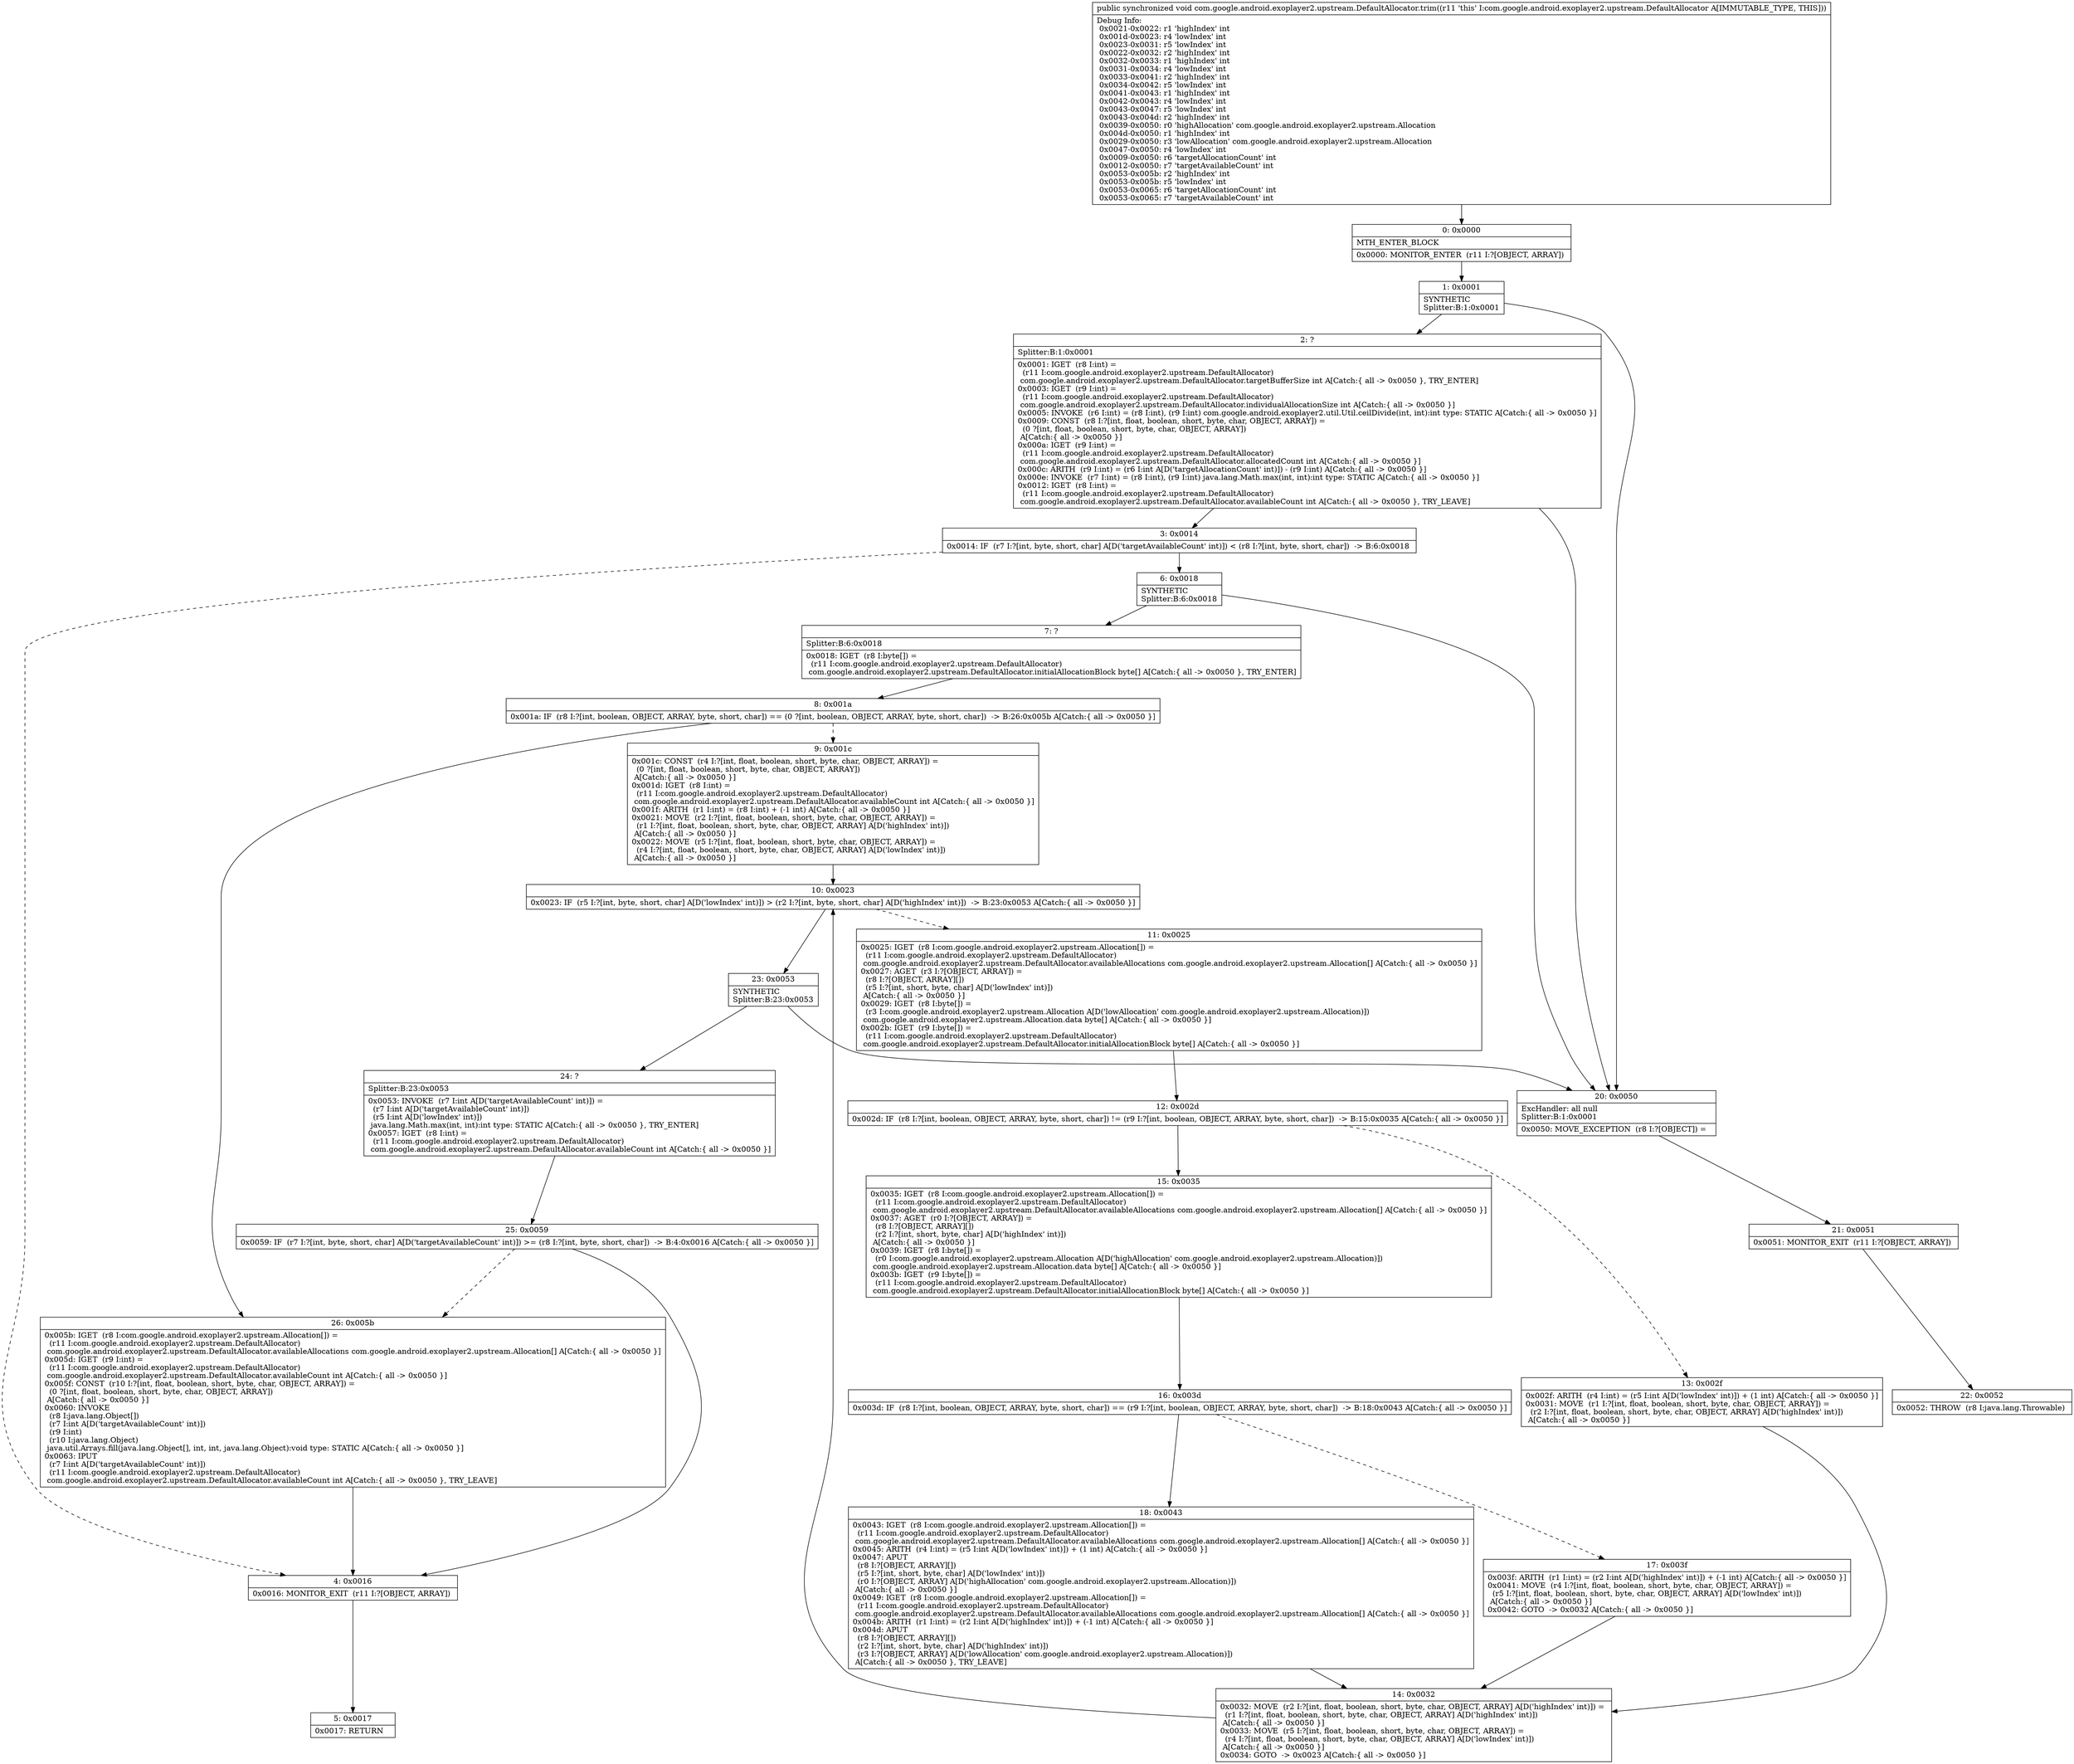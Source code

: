 digraph "CFG forcom.google.android.exoplayer2.upstream.DefaultAllocator.trim()V" {
Node_0 [shape=record,label="{0\:\ 0x0000|MTH_ENTER_BLOCK\l|0x0000: MONITOR_ENTER  (r11 I:?[OBJECT, ARRAY]) \l}"];
Node_1 [shape=record,label="{1\:\ 0x0001|SYNTHETIC\lSplitter:B:1:0x0001\l}"];
Node_2 [shape=record,label="{2\:\ ?|Splitter:B:1:0x0001\l|0x0001: IGET  (r8 I:int) = \l  (r11 I:com.google.android.exoplayer2.upstream.DefaultAllocator)\l com.google.android.exoplayer2.upstream.DefaultAllocator.targetBufferSize int A[Catch:\{ all \-\> 0x0050 \}, TRY_ENTER]\l0x0003: IGET  (r9 I:int) = \l  (r11 I:com.google.android.exoplayer2.upstream.DefaultAllocator)\l com.google.android.exoplayer2.upstream.DefaultAllocator.individualAllocationSize int A[Catch:\{ all \-\> 0x0050 \}]\l0x0005: INVOKE  (r6 I:int) = (r8 I:int), (r9 I:int) com.google.android.exoplayer2.util.Util.ceilDivide(int, int):int type: STATIC A[Catch:\{ all \-\> 0x0050 \}]\l0x0009: CONST  (r8 I:?[int, float, boolean, short, byte, char, OBJECT, ARRAY]) = \l  (0 ?[int, float, boolean, short, byte, char, OBJECT, ARRAY])\l A[Catch:\{ all \-\> 0x0050 \}]\l0x000a: IGET  (r9 I:int) = \l  (r11 I:com.google.android.exoplayer2.upstream.DefaultAllocator)\l com.google.android.exoplayer2.upstream.DefaultAllocator.allocatedCount int A[Catch:\{ all \-\> 0x0050 \}]\l0x000c: ARITH  (r9 I:int) = (r6 I:int A[D('targetAllocationCount' int)]) \- (r9 I:int) A[Catch:\{ all \-\> 0x0050 \}]\l0x000e: INVOKE  (r7 I:int) = (r8 I:int), (r9 I:int) java.lang.Math.max(int, int):int type: STATIC A[Catch:\{ all \-\> 0x0050 \}]\l0x0012: IGET  (r8 I:int) = \l  (r11 I:com.google.android.exoplayer2.upstream.DefaultAllocator)\l com.google.android.exoplayer2.upstream.DefaultAllocator.availableCount int A[Catch:\{ all \-\> 0x0050 \}, TRY_LEAVE]\l}"];
Node_3 [shape=record,label="{3\:\ 0x0014|0x0014: IF  (r7 I:?[int, byte, short, char] A[D('targetAvailableCount' int)]) \< (r8 I:?[int, byte, short, char])  \-\> B:6:0x0018 \l}"];
Node_4 [shape=record,label="{4\:\ 0x0016|0x0016: MONITOR_EXIT  (r11 I:?[OBJECT, ARRAY]) \l}"];
Node_5 [shape=record,label="{5\:\ 0x0017|0x0017: RETURN   \l}"];
Node_6 [shape=record,label="{6\:\ 0x0018|SYNTHETIC\lSplitter:B:6:0x0018\l}"];
Node_7 [shape=record,label="{7\:\ ?|Splitter:B:6:0x0018\l|0x0018: IGET  (r8 I:byte[]) = \l  (r11 I:com.google.android.exoplayer2.upstream.DefaultAllocator)\l com.google.android.exoplayer2.upstream.DefaultAllocator.initialAllocationBlock byte[] A[Catch:\{ all \-\> 0x0050 \}, TRY_ENTER]\l}"];
Node_8 [shape=record,label="{8\:\ 0x001a|0x001a: IF  (r8 I:?[int, boolean, OBJECT, ARRAY, byte, short, char]) == (0 ?[int, boolean, OBJECT, ARRAY, byte, short, char])  \-\> B:26:0x005b A[Catch:\{ all \-\> 0x0050 \}]\l}"];
Node_9 [shape=record,label="{9\:\ 0x001c|0x001c: CONST  (r4 I:?[int, float, boolean, short, byte, char, OBJECT, ARRAY]) = \l  (0 ?[int, float, boolean, short, byte, char, OBJECT, ARRAY])\l A[Catch:\{ all \-\> 0x0050 \}]\l0x001d: IGET  (r8 I:int) = \l  (r11 I:com.google.android.exoplayer2.upstream.DefaultAllocator)\l com.google.android.exoplayer2.upstream.DefaultAllocator.availableCount int A[Catch:\{ all \-\> 0x0050 \}]\l0x001f: ARITH  (r1 I:int) = (r8 I:int) + (\-1 int) A[Catch:\{ all \-\> 0x0050 \}]\l0x0021: MOVE  (r2 I:?[int, float, boolean, short, byte, char, OBJECT, ARRAY]) = \l  (r1 I:?[int, float, boolean, short, byte, char, OBJECT, ARRAY] A[D('highIndex' int)])\l A[Catch:\{ all \-\> 0x0050 \}]\l0x0022: MOVE  (r5 I:?[int, float, boolean, short, byte, char, OBJECT, ARRAY]) = \l  (r4 I:?[int, float, boolean, short, byte, char, OBJECT, ARRAY] A[D('lowIndex' int)])\l A[Catch:\{ all \-\> 0x0050 \}]\l}"];
Node_10 [shape=record,label="{10\:\ 0x0023|0x0023: IF  (r5 I:?[int, byte, short, char] A[D('lowIndex' int)]) \> (r2 I:?[int, byte, short, char] A[D('highIndex' int)])  \-\> B:23:0x0053 A[Catch:\{ all \-\> 0x0050 \}]\l}"];
Node_11 [shape=record,label="{11\:\ 0x0025|0x0025: IGET  (r8 I:com.google.android.exoplayer2.upstream.Allocation[]) = \l  (r11 I:com.google.android.exoplayer2.upstream.DefaultAllocator)\l com.google.android.exoplayer2.upstream.DefaultAllocator.availableAllocations com.google.android.exoplayer2.upstream.Allocation[] A[Catch:\{ all \-\> 0x0050 \}]\l0x0027: AGET  (r3 I:?[OBJECT, ARRAY]) = \l  (r8 I:?[OBJECT, ARRAY][])\l  (r5 I:?[int, short, byte, char] A[D('lowIndex' int)])\l A[Catch:\{ all \-\> 0x0050 \}]\l0x0029: IGET  (r8 I:byte[]) = \l  (r3 I:com.google.android.exoplayer2.upstream.Allocation A[D('lowAllocation' com.google.android.exoplayer2.upstream.Allocation)])\l com.google.android.exoplayer2.upstream.Allocation.data byte[] A[Catch:\{ all \-\> 0x0050 \}]\l0x002b: IGET  (r9 I:byte[]) = \l  (r11 I:com.google.android.exoplayer2.upstream.DefaultAllocator)\l com.google.android.exoplayer2.upstream.DefaultAllocator.initialAllocationBlock byte[] A[Catch:\{ all \-\> 0x0050 \}]\l}"];
Node_12 [shape=record,label="{12\:\ 0x002d|0x002d: IF  (r8 I:?[int, boolean, OBJECT, ARRAY, byte, short, char]) != (r9 I:?[int, boolean, OBJECT, ARRAY, byte, short, char])  \-\> B:15:0x0035 A[Catch:\{ all \-\> 0x0050 \}]\l}"];
Node_13 [shape=record,label="{13\:\ 0x002f|0x002f: ARITH  (r4 I:int) = (r5 I:int A[D('lowIndex' int)]) + (1 int) A[Catch:\{ all \-\> 0x0050 \}]\l0x0031: MOVE  (r1 I:?[int, float, boolean, short, byte, char, OBJECT, ARRAY]) = \l  (r2 I:?[int, float, boolean, short, byte, char, OBJECT, ARRAY] A[D('highIndex' int)])\l A[Catch:\{ all \-\> 0x0050 \}]\l}"];
Node_14 [shape=record,label="{14\:\ 0x0032|0x0032: MOVE  (r2 I:?[int, float, boolean, short, byte, char, OBJECT, ARRAY] A[D('highIndex' int)]) = \l  (r1 I:?[int, float, boolean, short, byte, char, OBJECT, ARRAY] A[D('highIndex' int)])\l A[Catch:\{ all \-\> 0x0050 \}]\l0x0033: MOVE  (r5 I:?[int, float, boolean, short, byte, char, OBJECT, ARRAY]) = \l  (r4 I:?[int, float, boolean, short, byte, char, OBJECT, ARRAY] A[D('lowIndex' int)])\l A[Catch:\{ all \-\> 0x0050 \}]\l0x0034: GOTO  \-\> 0x0023 A[Catch:\{ all \-\> 0x0050 \}]\l}"];
Node_15 [shape=record,label="{15\:\ 0x0035|0x0035: IGET  (r8 I:com.google.android.exoplayer2.upstream.Allocation[]) = \l  (r11 I:com.google.android.exoplayer2.upstream.DefaultAllocator)\l com.google.android.exoplayer2.upstream.DefaultAllocator.availableAllocations com.google.android.exoplayer2.upstream.Allocation[] A[Catch:\{ all \-\> 0x0050 \}]\l0x0037: AGET  (r0 I:?[OBJECT, ARRAY]) = \l  (r8 I:?[OBJECT, ARRAY][])\l  (r2 I:?[int, short, byte, char] A[D('highIndex' int)])\l A[Catch:\{ all \-\> 0x0050 \}]\l0x0039: IGET  (r8 I:byte[]) = \l  (r0 I:com.google.android.exoplayer2.upstream.Allocation A[D('highAllocation' com.google.android.exoplayer2.upstream.Allocation)])\l com.google.android.exoplayer2.upstream.Allocation.data byte[] A[Catch:\{ all \-\> 0x0050 \}]\l0x003b: IGET  (r9 I:byte[]) = \l  (r11 I:com.google.android.exoplayer2.upstream.DefaultAllocator)\l com.google.android.exoplayer2.upstream.DefaultAllocator.initialAllocationBlock byte[] A[Catch:\{ all \-\> 0x0050 \}]\l}"];
Node_16 [shape=record,label="{16\:\ 0x003d|0x003d: IF  (r8 I:?[int, boolean, OBJECT, ARRAY, byte, short, char]) == (r9 I:?[int, boolean, OBJECT, ARRAY, byte, short, char])  \-\> B:18:0x0043 A[Catch:\{ all \-\> 0x0050 \}]\l}"];
Node_17 [shape=record,label="{17\:\ 0x003f|0x003f: ARITH  (r1 I:int) = (r2 I:int A[D('highIndex' int)]) + (\-1 int) A[Catch:\{ all \-\> 0x0050 \}]\l0x0041: MOVE  (r4 I:?[int, float, boolean, short, byte, char, OBJECT, ARRAY]) = \l  (r5 I:?[int, float, boolean, short, byte, char, OBJECT, ARRAY] A[D('lowIndex' int)])\l A[Catch:\{ all \-\> 0x0050 \}]\l0x0042: GOTO  \-\> 0x0032 A[Catch:\{ all \-\> 0x0050 \}]\l}"];
Node_18 [shape=record,label="{18\:\ 0x0043|0x0043: IGET  (r8 I:com.google.android.exoplayer2.upstream.Allocation[]) = \l  (r11 I:com.google.android.exoplayer2.upstream.DefaultAllocator)\l com.google.android.exoplayer2.upstream.DefaultAllocator.availableAllocations com.google.android.exoplayer2.upstream.Allocation[] A[Catch:\{ all \-\> 0x0050 \}]\l0x0045: ARITH  (r4 I:int) = (r5 I:int A[D('lowIndex' int)]) + (1 int) A[Catch:\{ all \-\> 0x0050 \}]\l0x0047: APUT  \l  (r8 I:?[OBJECT, ARRAY][])\l  (r5 I:?[int, short, byte, char] A[D('lowIndex' int)])\l  (r0 I:?[OBJECT, ARRAY] A[D('highAllocation' com.google.android.exoplayer2.upstream.Allocation)])\l A[Catch:\{ all \-\> 0x0050 \}]\l0x0049: IGET  (r8 I:com.google.android.exoplayer2.upstream.Allocation[]) = \l  (r11 I:com.google.android.exoplayer2.upstream.DefaultAllocator)\l com.google.android.exoplayer2.upstream.DefaultAllocator.availableAllocations com.google.android.exoplayer2.upstream.Allocation[] A[Catch:\{ all \-\> 0x0050 \}]\l0x004b: ARITH  (r1 I:int) = (r2 I:int A[D('highIndex' int)]) + (\-1 int) A[Catch:\{ all \-\> 0x0050 \}]\l0x004d: APUT  \l  (r8 I:?[OBJECT, ARRAY][])\l  (r2 I:?[int, short, byte, char] A[D('highIndex' int)])\l  (r3 I:?[OBJECT, ARRAY] A[D('lowAllocation' com.google.android.exoplayer2.upstream.Allocation)])\l A[Catch:\{ all \-\> 0x0050 \}, TRY_LEAVE]\l}"];
Node_20 [shape=record,label="{20\:\ 0x0050|ExcHandler: all null\lSplitter:B:1:0x0001\l|0x0050: MOVE_EXCEPTION  (r8 I:?[OBJECT]) =  \l}"];
Node_21 [shape=record,label="{21\:\ 0x0051|0x0051: MONITOR_EXIT  (r11 I:?[OBJECT, ARRAY]) \l}"];
Node_22 [shape=record,label="{22\:\ 0x0052|0x0052: THROW  (r8 I:java.lang.Throwable) \l}"];
Node_23 [shape=record,label="{23\:\ 0x0053|SYNTHETIC\lSplitter:B:23:0x0053\l}"];
Node_24 [shape=record,label="{24\:\ ?|Splitter:B:23:0x0053\l|0x0053: INVOKE  (r7 I:int A[D('targetAvailableCount' int)]) = \l  (r7 I:int A[D('targetAvailableCount' int)])\l  (r5 I:int A[D('lowIndex' int)])\l java.lang.Math.max(int, int):int type: STATIC A[Catch:\{ all \-\> 0x0050 \}, TRY_ENTER]\l0x0057: IGET  (r8 I:int) = \l  (r11 I:com.google.android.exoplayer2.upstream.DefaultAllocator)\l com.google.android.exoplayer2.upstream.DefaultAllocator.availableCount int A[Catch:\{ all \-\> 0x0050 \}]\l}"];
Node_25 [shape=record,label="{25\:\ 0x0059|0x0059: IF  (r7 I:?[int, byte, short, char] A[D('targetAvailableCount' int)]) \>= (r8 I:?[int, byte, short, char])  \-\> B:4:0x0016 A[Catch:\{ all \-\> 0x0050 \}]\l}"];
Node_26 [shape=record,label="{26\:\ 0x005b|0x005b: IGET  (r8 I:com.google.android.exoplayer2.upstream.Allocation[]) = \l  (r11 I:com.google.android.exoplayer2.upstream.DefaultAllocator)\l com.google.android.exoplayer2.upstream.DefaultAllocator.availableAllocations com.google.android.exoplayer2.upstream.Allocation[] A[Catch:\{ all \-\> 0x0050 \}]\l0x005d: IGET  (r9 I:int) = \l  (r11 I:com.google.android.exoplayer2.upstream.DefaultAllocator)\l com.google.android.exoplayer2.upstream.DefaultAllocator.availableCount int A[Catch:\{ all \-\> 0x0050 \}]\l0x005f: CONST  (r10 I:?[int, float, boolean, short, byte, char, OBJECT, ARRAY]) = \l  (0 ?[int, float, boolean, short, byte, char, OBJECT, ARRAY])\l A[Catch:\{ all \-\> 0x0050 \}]\l0x0060: INVOKE  \l  (r8 I:java.lang.Object[])\l  (r7 I:int A[D('targetAvailableCount' int)])\l  (r9 I:int)\l  (r10 I:java.lang.Object)\l java.util.Arrays.fill(java.lang.Object[], int, int, java.lang.Object):void type: STATIC A[Catch:\{ all \-\> 0x0050 \}]\l0x0063: IPUT  \l  (r7 I:int A[D('targetAvailableCount' int)])\l  (r11 I:com.google.android.exoplayer2.upstream.DefaultAllocator)\l com.google.android.exoplayer2.upstream.DefaultAllocator.availableCount int A[Catch:\{ all \-\> 0x0050 \}, TRY_LEAVE]\l}"];
MethodNode[shape=record,label="{public synchronized void com.google.android.exoplayer2.upstream.DefaultAllocator.trim((r11 'this' I:com.google.android.exoplayer2.upstream.DefaultAllocator A[IMMUTABLE_TYPE, THIS]))  | Debug Info:\l  0x0021\-0x0022: r1 'highIndex' int\l  0x001d\-0x0023: r4 'lowIndex' int\l  0x0023\-0x0031: r5 'lowIndex' int\l  0x0022\-0x0032: r2 'highIndex' int\l  0x0032\-0x0033: r1 'highIndex' int\l  0x0031\-0x0034: r4 'lowIndex' int\l  0x0033\-0x0041: r2 'highIndex' int\l  0x0034\-0x0042: r5 'lowIndex' int\l  0x0041\-0x0043: r1 'highIndex' int\l  0x0042\-0x0043: r4 'lowIndex' int\l  0x0043\-0x0047: r5 'lowIndex' int\l  0x0043\-0x004d: r2 'highIndex' int\l  0x0039\-0x0050: r0 'highAllocation' com.google.android.exoplayer2.upstream.Allocation\l  0x004d\-0x0050: r1 'highIndex' int\l  0x0029\-0x0050: r3 'lowAllocation' com.google.android.exoplayer2.upstream.Allocation\l  0x0047\-0x0050: r4 'lowIndex' int\l  0x0009\-0x0050: r6 'targetAllocationCount' int\l  0x0012\-0x0050: r7 'targetAvailableCount' int\l  0x0053\-0x005b: r2 'highIndex' int\l  0x0053\-0x005b: r5 'lowIndex' int\l  0x0053\-0x0065: r6 'targetAllocationCount' int\l  0x0053\-0x0065: r7 'targetAvailableCount' int\l}"];
MethodNode -> Node_0;
Node_0 -> Node_1;
Node_1 -> Node_2;
Node_1 -> Node_20;
Node_2 -> Node_3;
Node_2 -> Node_20;
Node_3 -> Node_4[style=dashed];
Node_3 -> Node_6;
Node_4 -> Node_5;
Node_6 -> Node_7;
Node_6 -> Node_20;
Node_7 -> Node_8;
Node_8 -> Node_9[style=dashed];
Node_8 -> Node_26;
Node_9 -> Node_10;
Node_10 -> Node_11[style=dashed];
Node_10 -> Node_23;
Node_11 -> Node_12;
Node_12 -> Node_13[style=dashed];
Node_12 -> Node_15;
Node_13 -> Node_14;
Node_14 -> Node_10;
Node_15 -> Node_16;
Node_16 -> Node_17[style=dashed];
Node_16 -> Node_18;
Node_17 -> Node_14;
Node_18 -> Node_14;
Node_20 -> Node_21;
Node_21 -> Node_22;
Node_23 -> Node_24;
Node_23 -> Node_20;
Node_24 -> Node_25;
Node_25 -> Node_4;
Node_25 -> Node_26[style=dashed];
Node_26 -> Node_4;
}


